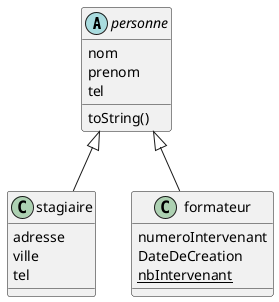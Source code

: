 @startuml
'https://plantuml.com/class-diagram

abstract class personne {
   nom
   prenom
   tel
   toString()
}

class stagiaire {
   adresse
   ville
   tel
}

class formateur {
     numeroIntervenant
     DateDeCreation
     <u>nbIntervenant</u>
 }

personne <|-- stagiaire
personne <|-- formateur
@enduml